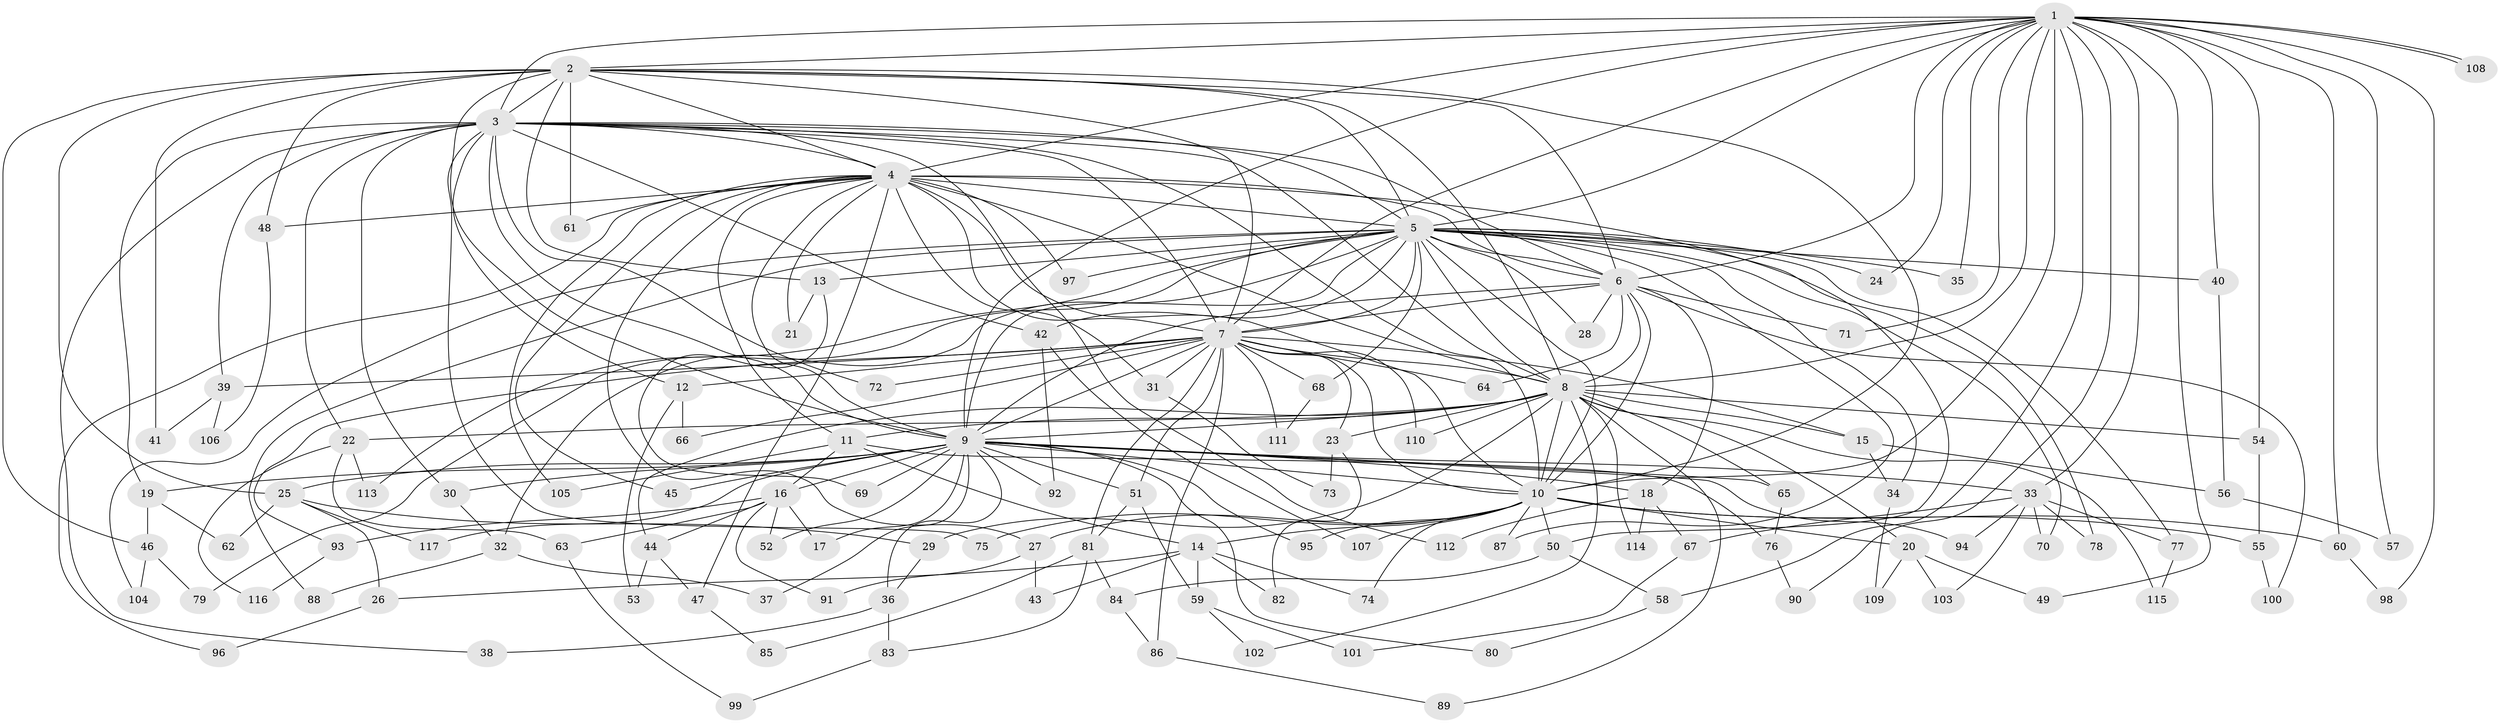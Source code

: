 // Generated by graph-tools (version 1.1) at 2025/01/03/09/25 03:01:25]
// undirected, 117 vertices, 259 edges
graph export_dot {
graph [start="1"]
  node [color=gray90,style=filled];
  1;
  2;
  3;
  4;
  5;
  6;
  7;
  8;
  9;
  10;
  11;
  12;
  13;
  14;
  15;
  16;
  17;
  18;
  19;
  20;
  21;
  22;
  23;
  24;
  25;
  26;
  27;
  28;
  29;
  30;
  31;
  32;
  33;
  34;
  35;
  36;
  37;
  38;
  39;
  40;
  41;
  42;
  43;
  44;
  45;
  46;
  47;
  48;
  49;
  50;
  51;
  52;
  53;
  54;
  55;
  56;
  57;
  58;
  59;
  60;
  61;
  62;
  63;
  64;
  65;
  66;
  67;
  68;
  69;
  70;
  71;
  72;
  73;
  74;
  75;
  76;
  77;
  78;
  79;
  80;
  81;
  82;
  83;
  84;
  85;
  86;
  87;
  88;
  89;
  90;
  91;
  92;
  93;
  94;
  95;
  96;
  97;
  98;
  99;
  100;
  101;
  102;
  103;
  104;
  105;
  106;
  107;
  108;
  109;
  110;
  111;
  112;
  113;
  114;
  115;
  116;
  117;
  1 -- 2;
  1 -- 3;
  1 -- 4;
  1 -- 5;
  1 -- 6;
  1 -- 7;
  1 -- 8;
  1 -- 9;
  1 -- 10;
  1 -- 24;
  1 -- 33;
  1 -- 35;
  1 -- 40;
  1 -- 49;
  1 -- 54;
  1 -- 57;
  1 -- 58;
  1 -- 60;
  1 -- 71;
  1 -- 90;
  1 -- 98;
  1 -- 108;
  1 -- 108;
  2 -- 3;
  2 -- 4;
  2 -- 5;
  2 -- 6;
  2 -- 7;
  2 -- 8;
  2 -- 9;
  2 -- 10;
  2 -- 13;
  2 -- 25;
  2 -- 41;
  2 -- 46;
  2 -- 48;
  2 -- 61;
  3 -- 4;
  3 -- 5;
  3 -- 6;
  3 -- 7;
  3 -- 8;
  3 -- 9;
  3 -- 10;
  3 -- 12;
  3 -- 19;
  3 -- 22;
  3 -- 30;
  3 -- 38;
  3 -- 39;
  3 -- 42;
  3 -- 72;
  3 -- 75;
  3 -- 112;
  4 -- 5;
  4 -- 6;
  4 -- 7;
  4 -- 8;
  4 -- 9;
  4 -- 10;
  4 -- 11;
  4 -- 21;
  4 -- 27;
  4 -- 31;
  4 -- 45;
  4 -- 47;
  4 -- 48;
  4 -- 50;
  4 -- 61;
  4 -- 96;
  4 -- 97;
  4 -- 105;
  5 -- 6;
  5 -- 7;
  5 -- 8;
  5 -- 9;
  5 -- 10;
  5 -- 13;
  5 -- 24;
  5 -- 28;
  5 -- 32;
  5 -- 34;
  5 -- 35;
  5 -- 40;
  5 -- 42;
  5 -- 68;
  5 -- 70;
  5 -- 77;
  5 -- 78;
  5 -- 79;
  5 -- 87;
  5 -- 88;
  5 -- 97;
  5 -- 104;
  5 -- 113;
  6 -- 7;
  6 -- 8;
  6 -- 9;
  6 -- 10;
  6 -- 18;
  6 -- 28;
  6 -- 64;
  6 -- 71;
  6 -- 100;
  7 -- 8;
  7 -- 9;
  7 -- 10;
  7 -- 12;
  7 -- 15;
  7 -- 23;
  7 -- 31;
  7 -- 39;
  7 -- 51;
  7 -- 64;
  7 -- 66;
  7 -- 68;
  7 -- 72;
  7 -- 81;
  7 -- 86;
  7 -- 93;
  7 -- 110;
  7 -- 111;
  8 -- 9;
  8 -- 10;
  8 -- 11;
  8 -- 15;
  8 -- 20;
  8 -- 22;
  8 -- 23;
  8 -- 29;
  8 -- 44;
  8 -- 54;
  8 -- 65;
  8 -- 89;
  8 -- 102;
  8 -- 110;
  8 -- 114;
  8 -- 115;
  9 -- 10;
  9 -- 16;
  9 -- 17;
  9 -- 18;
  9 -- 19;
  9 -- 25;
  9 -- 30;
  9 -- 33;
  9 -- 36;
  9 -- 37;
  9 -- 45;
  9 -- 51;
  9 -- 52;
  9 -- 65;
  9 -- 69;
  9 -- 80;
  9 -- 92;
  9 -- 94;
  9 -- 95;
  9 -- 117;
  10 -- 14;
  10 -- 20;
  10 -- 27;
  10 -- 50;
  10 -- 55;
  10 -- 60;
  10 -- 74;
  10 -- 75;
  10 -- 87;
  10 -- 95;
  10 -- 107;
  11 -- 14;
  11 -- 16;
  11 -- 76;
  11 -- 105;
  12 -- 53;
  12 -- 66;
  13 -- 21;
  13 -- 69;
  14 -- 26;
  14 -- 43;
  14 -- 59;
  14 -- 74;
  14 -- 82;
  15 -- 34;
  15 -- 56;
  16 -- 17;
  16 -- 44;
  16 -- 52;
  16 -- 63;
  16 -- 91;
  16 -- 93;
  18 -- 67;
  18 -- 112;
  18 -- 114;
  19 -- 46;
  19 -- 62;
  20 -- 49;
  20 -- 103;
  20 -- 109;
  22 -- 63;
  22 -- 113;
  22 -- 116;
  23 -- 73;
  23 -- 82;
  25 -- 26;
  25 -- 29;
  25 -- 62;
  25 -- 117;
  26 -- 96;
  27 -- 43;
  27 -- 91;
  29 -- 36;
  30 -- 32;
  31 -- 73;
  32 -- 37;
  32 -- 88;
  33 -- 67;
  33 -- 70;
  33 -- 77;
  33 -- 78;
  33 -- 94;
  33 -- 103;
  34 -- 109;
  36 -- 38;
  36 -- 83;
  39 -- 41;
  39 -- 106;
  40 -- 56;
  42 -- 92;
  42 -- 107;
  44 -- 47;
  44 -- 53;
  46 -- 79;
  46 -- 104;
  47 -- 85;
  48 -- 106;
  50 -- 58;
  50 -- 84;
  51 -- 59;
  51 -- 81;
  54 -- 55;
  55 -- 100;
  56 -- 57;
  58 -- 80;
  59 -- 101;
  59 -- 102;
  60 -- 98;
  63 -- 99;
  65 -- 76;
  67 -- 101;
  68 -- 111;
  76 -- 90;
  77 -- 115;
  81 -- 83;
  81 -- 84;
  81 -- 85;
  83 -- 99;
  84 -- 86;
  86 -- 89;
  93 -- 116;
}
